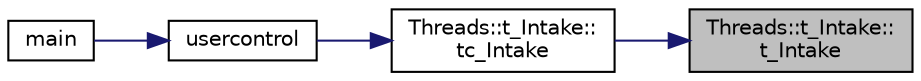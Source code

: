 digraph "Threads::t_Intake::t_Intake"
{
 // LATEX_PDF_SIZE
  edge [fontname="Helvetica",fontsize="10",labelfontname="Helvetica",labelfontsize="10"];
  node [fontname="Helvetica",fontsize="10",shape=record];
  rankdir="RL";
  Node1 [label="Threads::t_Intake::\lt_Intake",height=0.2,width=0.4,color="black", fillcolor="grey75", style="filled", fontcolor="black",tooltip=" "];
  Node1 -> Node2 [dir="back",color="midnightblue",fontsize="10",style="solid",fontname="Helvetica"];
  Node2 [label="Threads::t_Intake::\ltc_Intake",height=0.2,width=0.4,color="black", fillcolor="white", style="filled",URL="$class_threads_1_1t___intake.html#affe7c84e647abcd297f6549d55b2e9bb",tooltip=" "];
  Node2 -> Node3 [dir="back",color="midnightblue",fontsize="10",style="solid",fontname="Helvetica"];
  Node3 [label="usercontrol",height=0.2,width=0.4,color="black", fillcolor="white", style="filled",URL="$main_8cpp.html#ae9fd7b96bc78ab914e706c32caa6b1c6",tooltip=" "];
  Node3 -> Node4 [dir="back",color="midnightblue",fontsize="10",style="solid",fontname="Helvetica"];
  Node4 [label="main",height=0.2,width=0.4,color="black", fillcolor="white", style="filled",URL="$main_8cpp.html#ae66f6b31b5ad750f1fe042a706a4e3d4",tooltip=" "];
}
